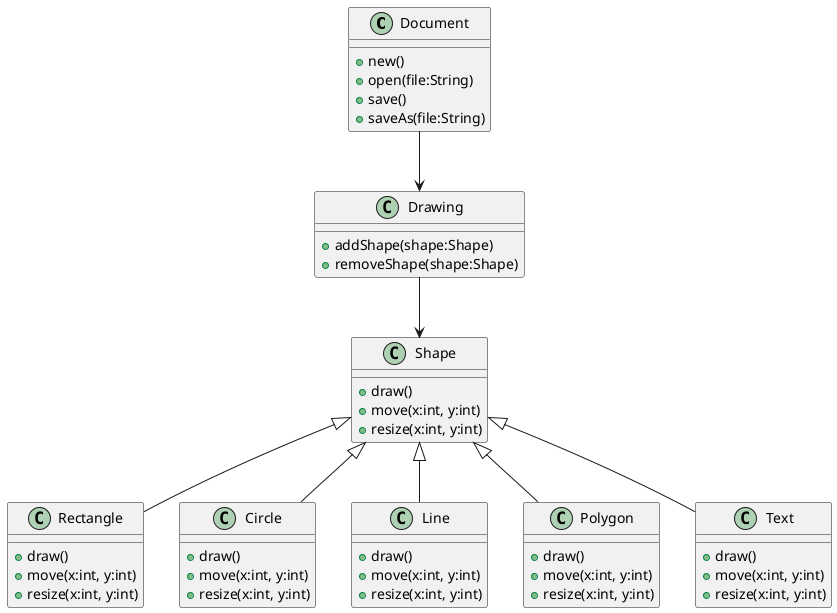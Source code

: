 @startuml
class Document {
  +new()
  +open(file:String)
  +save()
  +saveAs(file:String)
}

class Shape {
  +draw()
  +move(x:int, y:int)
  +resize(x:int, y:int)
}

class Rectangle {
  +draw()
  +move(x:int, y:int)
  +resize(x:int, y:int)
}

class Circle {
  +draw()
  +move(x:int, y:int)
  +resize(x:int, y:int)
}

class Line {
  +draw()
  +move(x:int, y:int)
  +resize(x:int, y:int)
}

class Polygon {
  +draw()
  +move(x:int, y:int)
  +resize(x:int, y:int)
}

class Text {
  +draw()
  +move(x:int, y:int)
  +resize(x:int, y:int)
}

class Drawing {
  +addShape(shape:Shape)
  +removeShape(shape:Shape)
}

Document --> Drawing
Drawing --> Shape
Shape <|-- Rectangle
Shape <|-- Circle
Shape <|-- Line
Shape <|-- Polygon
Shape <|-- Text
@enduml